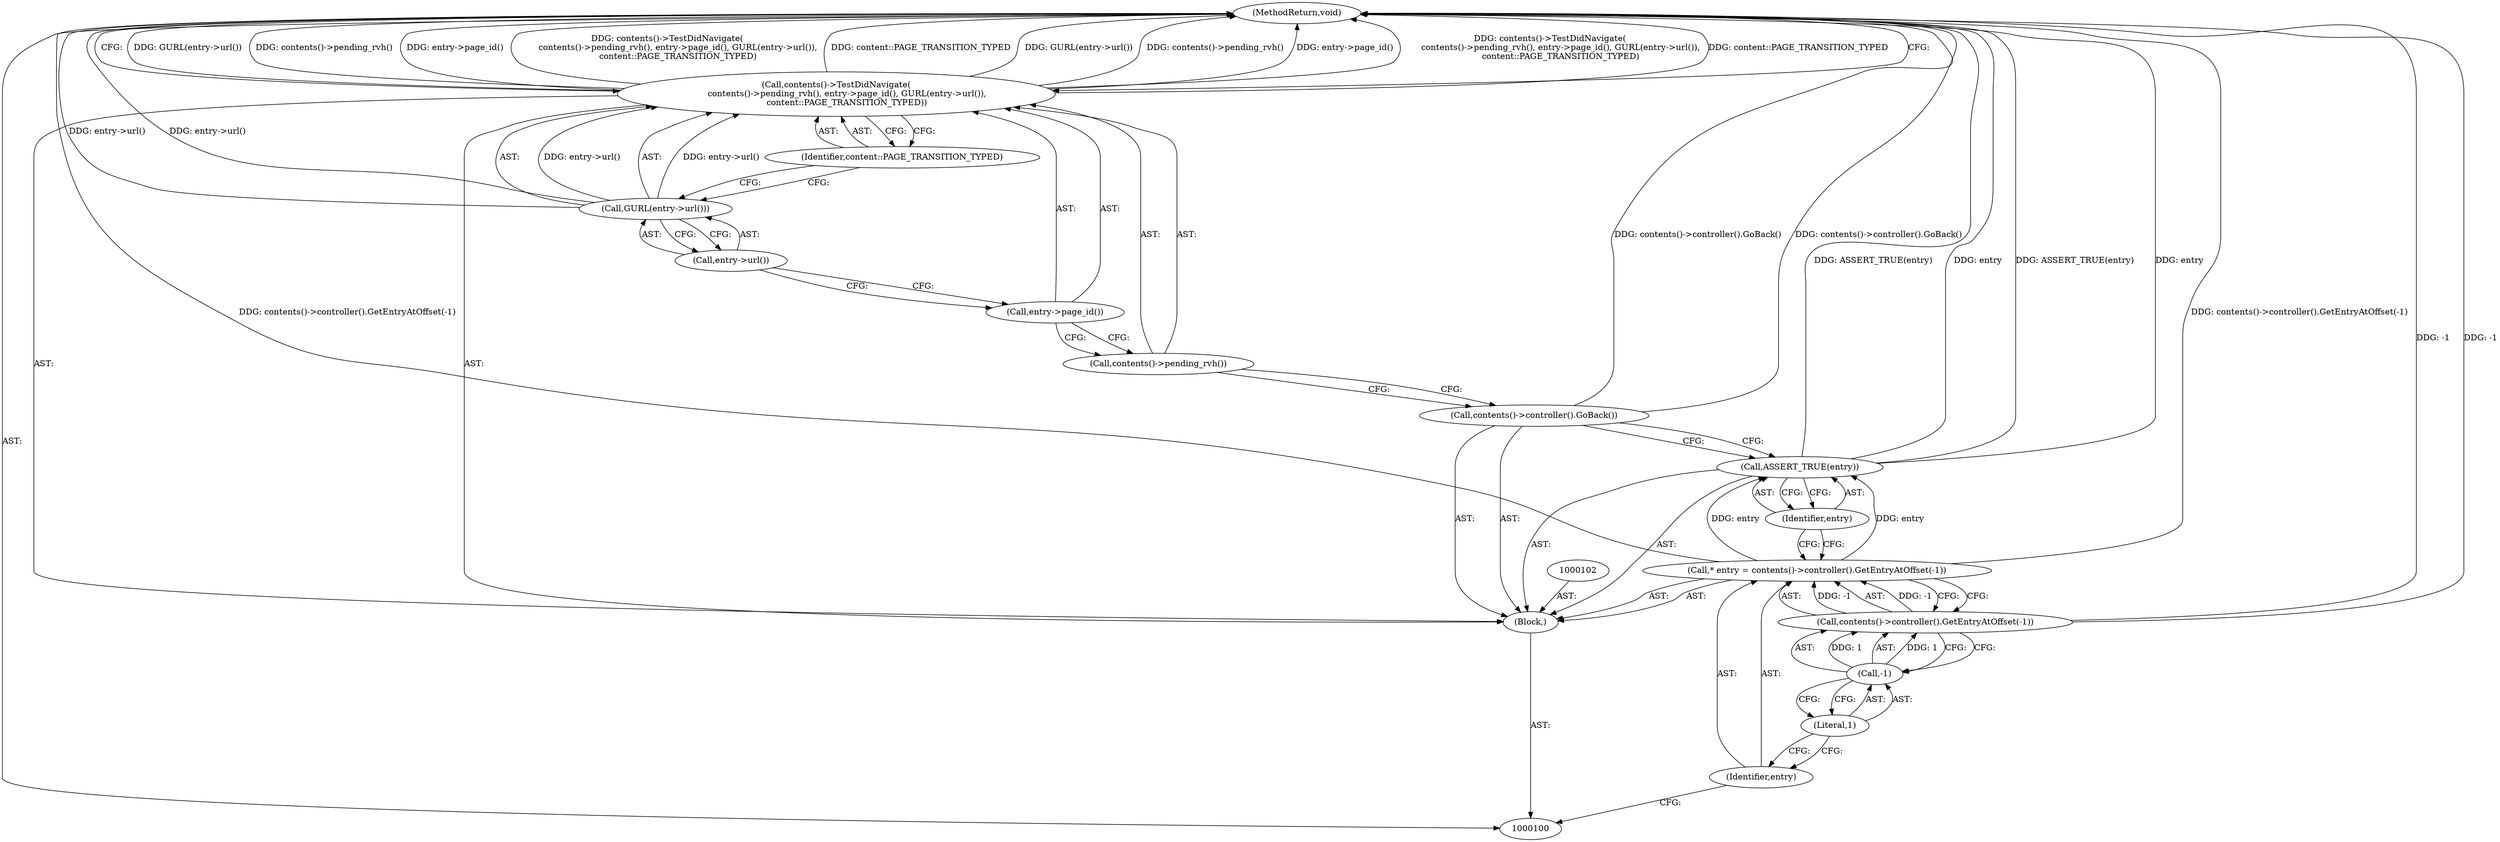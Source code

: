 digraph "1_Chrome_6a13a6c2fbae0b3269743e6a141fdfe0d9ec9793_1" {
"1000117" [label="(MethodReturn,void)"];
"1000101" [label="(Block,)"];
"1000103" [label="(Call,* entry = contents()->controller().GetEntryAtOffset(-1))"];
"1000104" [label="(Identifier,entry)"];
"1000105" [label="(Call,contents()->controller().GetEntryAtOffset(-1))"];
"1000106" [label="(Call,-1)"];
"1000107" [label="(Literal,1)"];
"1000109" [label="(Identifier,entry)"];
"1000108" [label="(Call,ASSERT_TRUE(entry))"];
"1000110" [label="(Call,contents()->controller().GoBack())"];
"1000111" [label="(Call,contents()->TestDidNavigate(\n        contents()->pending_rvh(), entry->page_id(), GURL(entry->url()),\n        content::PAGE_TRANSITION_TYPED))"];
"1000113" [label="(Call,entry->page_id())"];
"1000114" [label="(Call,GURL(entry->url()))"];
"1000115" [label="(Call,entry->url())"];
"1000112" [label="(Call,contents()->pending_rvh())"];
"1000116" [label="(Identifier,content::PAGE_TRANSITION_TYPED)"];
"1000117" -> "1000100"  [label="AST: "];
"1000117" -> "1000111"  [label="CFG: "];
"1000108" -> "1000117"  [label="DDG: ASSERT_TRUE(entry)"];
"1000108" -> "1000117"  [label="DDG: entry"];
"1000103" -> "1000117"  [label="DDG: contents()->controller().GetEntryAtOffset(-1)"];
"1000111" -> "1000117"  [label="DDG: GURL(entry->url())"];
"1000111" -> "1000117"  [label="DDG: contents()->pending_rvh()"];
"1000111" -> "1000117"  [label="DDG: entry->page_id()"];
"1000111" -> "1000117"  [label="DDG: contents()->TestDidNavigate(\n        contents()->pending_rvh(), entry->page_id(), GURL(entry->url()),\n        content::PAGE_TRANSITION_TYPED)"];
"1000111" -> "1000117"  [label="DDG: content::PAGE_TRANSITION_TYPED"];
"1000114" -> "1000117"  [label="DDG: entry->url()"];
"1000110" -> "1000117"  [label="DDG: contents()->controller().GoBack()"];
"1000105" -> "1000117"  [label="DDG: -1"];
"1000101" -> "1000100"  [label="AST: "];
"1000102" -> "1000101"  [label="AST: "];
"1000103" -> "1000101"  [label="AST: "];
"1000108" -> "1000101"  [label="AST: "];
"1000110" -> "1000101"  [label="AST: "];
"1000111" -> "1000101"  [label="AST: "];
"1000103" -> "1000101"  [label="AST: "];
"1000103" -> "1000105"  [label="CFG: "];
"1000104" -> "1000103"  [label="AST: "];
"1000105" -> "1000103"  [label="AST: "];
"1000109" -> "1000103"  [label="CFG: "];
"1000103" -> "1000117"  [label="DDG: contents()->controller().GetEntryAtOffset(-1)"];
"1000105" -> "1000103"  [label="DDG: -1"];
"1000103" -> "1000108"  [label="DDG: entry"];
"1000104" -> "1000103"  [label="AST: "];
"1000104" -> "1000100"  [label="CFG: "];
"1000107" -> "1000104"  [label="CFG: "];
"1000105" -> "1000103"  [label="AST: "];
"1000105" -> "1000106"  [label="CFG: "];
"1000106" -> "1000105"  [label="AST: "];
"1000103" -> "1000105"  [label="CFG: "];
"1000105" -> "1000117"  [label="DDG: -1"];
"1000105" -> "1000103"  [label="DDG: -1"];
"1000106" -> "1000105"  [label="DDG: 1"];
"1000106" -> "1000105"  [label="AST: "];
"1000106" -> "1000107"  [label="CFG: "];
"1000107" -> "1000106"  [label="AST: "];
"1000105" -> "1000106"  [label="CFG: "];
"1000106" -> "1000105"  [label="DDG: 1"];
"1000107" -> "1000106"  [label="AST: "];
"1000107" -> "1000104"  [label="CFG: "];
"1000106" -> "1000107"  [label="CFG: "];
"1000109" -> "1000108"  [label="AST: "];
"1000109" -> "1000103"  [label="CFG: "];
"1000108" -> "1000109"  [label="CFG: "];
"1000108" -> "1000101"  [label="AST: "];
"1000108" -> "1000109"  [label="CFG: "];
"1000109" -> "1000108"  [label="AST: "];
"1000110" -> "1000108"  [label="CFG: "];
"1000108" -> "1000117"  [label="DDG: ASSERT_TRUE(entry)"];
"1000108" -> "1000117"  [label="DDG: entry"];
"1000103" -> "1000108"  [label="DDG: entry"];
"1000110" -> "1000101"  [label="AST: "];
"1000110" -> "1000108"  [label="CFG: "];
"1000112" -> "1000110"  [label="CFG: "];
"1000110" -> "1000117"  [label="DDG: contents()->controller().GoBack()"];
"1000111" -> "1000101"  [label="AST: "];
"1000111" -> "1000116"  [label="CFG: "];
"1000112" -> "1000111"  [label="AST: "];
"1000113" -> "1000111"  [label="AST: "];
"1000114" -> "1000111"  [label="AST: "];
"1000116" -> "1000111"  [label="AST: "];
"1000117" -> "1000111"  [label="CFG: "];
"1000111" -> "1000117"  [label="DDG: GURL(entry->url())"];
"1000111" -> "1000117"  [label="DDG: contents()->pending_rvh()"];
"1000111" -> "1000117"  [label="DDG: entry->page_id()"];
"1000111" -> "1000117"  [label="DDG: contents()->TestDidNavigate(\n        contents()->pending_rvh(), entry->page_id(), GURL(entry->url()),\n        content::PAGE_TRANSITION_TYPED)"];
"1000111" -> "1000117"  [label="DDG: content::PAGE_TRANSITION_TYPED"];
"1000114" -> "1000111"  [label="DDG: entry->url()"];
"1000113" -> "1000111"  [label="AST: "];
"1000113" -> "1000112"  [label="CFG: "];
"1000115" -> "1000113"  [label="CFG: "];
"1000114" -> "1000111"  [label="AST: "];
"1000114" -> "1000115"  [label="CFG: "];
"1000115" -> "1000114"  [label="AST: "];
"1000116" -> "1000114"  [label="CFG: "];
"1000114" -> "1000117"  [label="DDG: entry->url()"];
"1000114" -> "1000111"  [label="DDG: entry->url()"];
"1000115" -> "1000114"  [label="AST: "];
"1000115" -> "1000113"  [label="CFG: "];
"1000114" -> "1000115"  [label="CFG: "];
"1000112" -> "1000111"  [label="AST: "];
"1000112" -> "1000110"  [label="CFG: "];
"1000113" -> "1000112"  [label="CFG: "];
"1000116" -> "1000111"  [label="AST: "];
"1000116" -> "1000114"  [label="CFG: "];
"1000111" -> "1000116"  [label="CFG: "];
}
